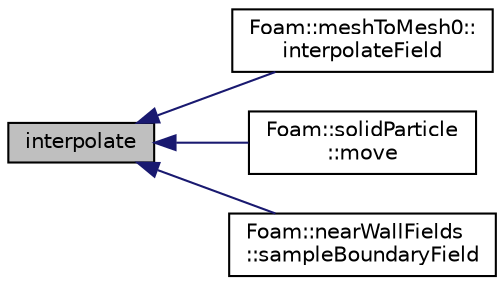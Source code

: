 digraph "interpolate"
{
  bgcolor="transparent";
  edge [fontname="Helvetica",fontsize="10",labelfontname="Helvetica",labelfontsize="10"];
  node [fontname="Helvetica",fontsize="10",shape=record];
  rankdir="LR";
  Node1 [label="interpolate",height=0.2,width=0.4,color="black", fillcolor="grey75", style="filled", fontcolor="black"];
  Node1 -> Node2 [dir="back",color="midnightblue",fontsize="10",style="solid",fontname="Helvetica"];
  Node2 [label="Foam::meshToMesh0::\linterpolateField",height=0.2,width=0.4,color="black",URL="$a01475.html#a79a75607c96d2d46534b35b4b28d33ef",tooltip="Interpolate field using cell-point interpolation. "];
  Node1 -> Node3 [dir="back",color="midnightblue",fontsize="10",style="solid",fontname="Helvetica"];
  Node3 [label="Foam::solidParticle\l::move",height=0.2,width=0.4,color="black",URL="$a02370.html#aa3b793966d64802fdf262dd4d14d21ed",tooltip="Move. "];
  Node1 -> Node4 [dir="back",color="midnightblue",fontsize="10",style="solid",fontname="Helvetica"];
  Node4 [label="Foam::nearWallFields\l::sampleBoundaryField",height=0.2,width=0.4,color="black",URL="$a01580.html#a1b6576b969ca87c3e76a6e9c6a367e4c",tooltip="Override boundary fields with sampled values. "];
}
